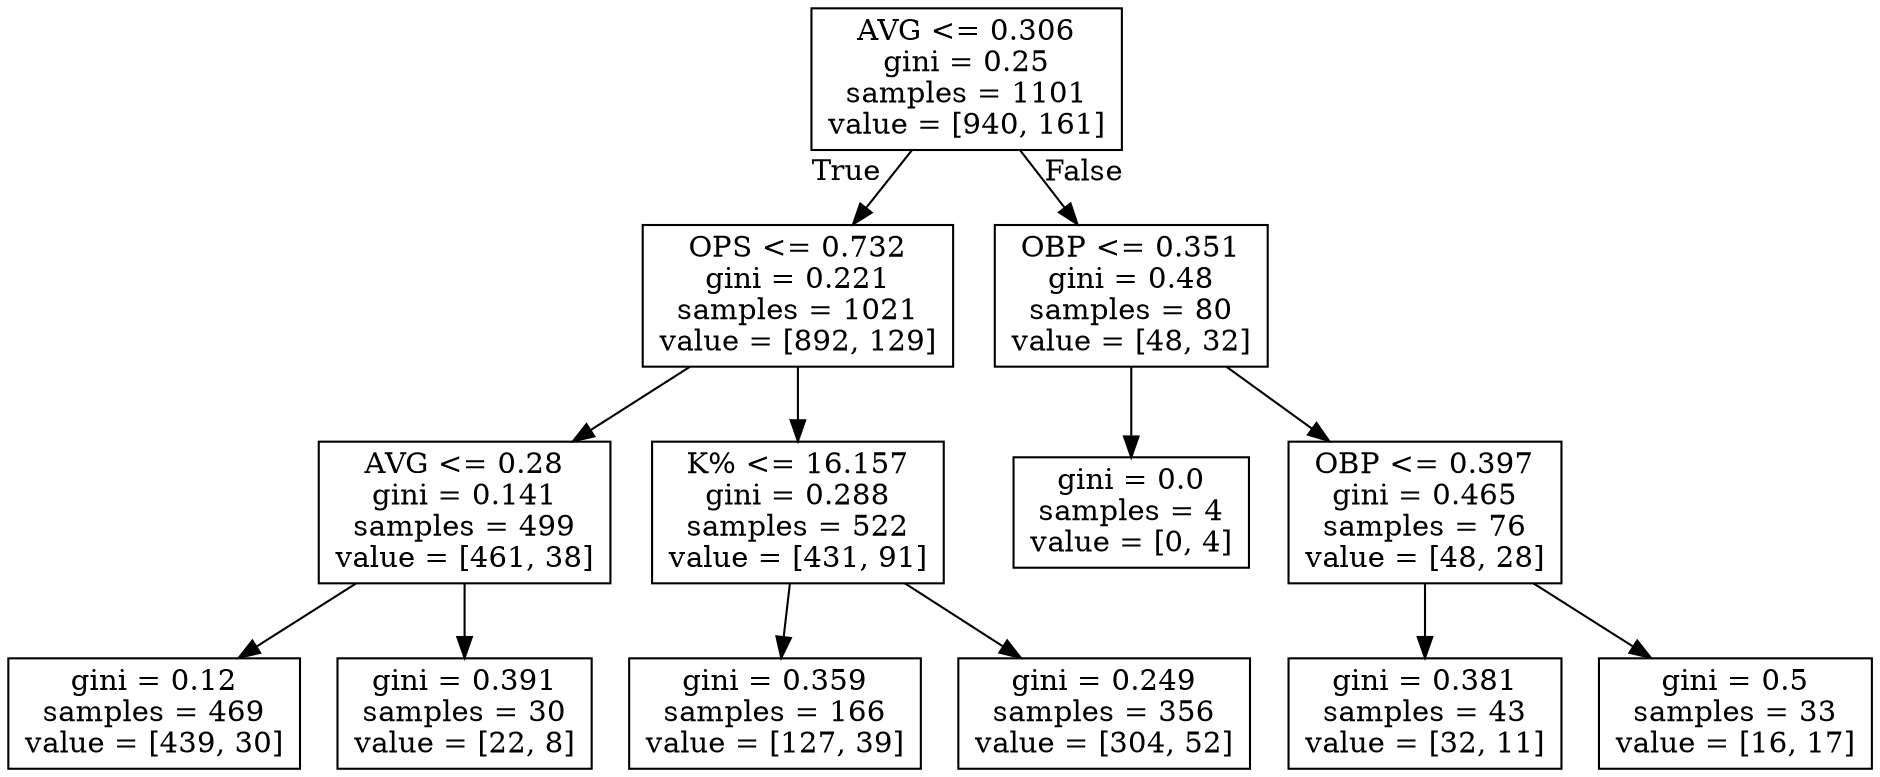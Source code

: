 digraph Tree {
node [shape=box] ;
0 [label="AVG <= 0.306\ngini = 0.25\nsamples = 1101\nvalue = [940, 161]"] ;
1 [label="OPS <= 0.732\ngini = 0.221\nsamples = 1021\nvalue = [892, 129]"] ;
0 -> 1 [labeldistance=2.5, labelangle=45, headlabel="True"] ;
2 [label="AVG <= 0.28\ngini = 0.141\nsamples = 499\nvalue = [461, 38]"] ;
1 -> 2 ;
3 [label="gini = 0.12\nsamples = 469\nvalue = [439, 30]"] ;
2 -> 3 ;
4 [label="gini = 0.391\nsamples = 30\nvalue = [22, 8]"] ;
2 -> 4 ;
5 [label="K% <= 16.157\ngini = 0.288\nsamples = 522\nvalue = [431, 91]"] ;
1 -> 5 ;
6 [label="gini = 0.359\nsamples = 166\nvalue = [127, 39]"] ;
5 -> 6 ;
7 [label="gini = 0.249\nsamples = 356\nvalue = [304, 52]"] ;
5 -> 7 ;
8 [label="OBP <= 0.351\ngini = 0.48\nsamples = 80\nvalue = [48, 32]"] ;
0 -> 8 [labeldistance=2.5, labelangle=-45, headlabel="False"] ;
9 [label="gini = 0.0\nsamples = 4\nvalue = [0, 4]"] ;
8 -> 9 ;
10 [label="OBP <= 0.397\ngini = 0.465\nsamples = 76\nvalue = [48, 28]"] ;
8 -> 10 ;
11 [label="gini = 0.381\nsamples = 43\nvalue = [32, 11]"] ;
10 -> 11 ;
12 [label="gini = 0.5\nsamples = 33\nvalue = [16, 17]"] ;
10 -> 12 ;
}